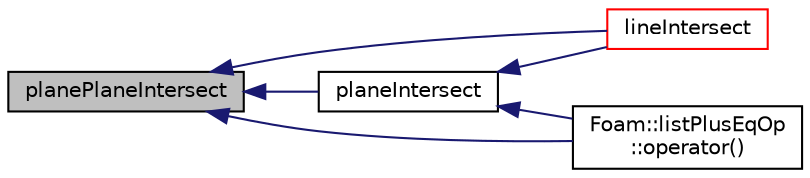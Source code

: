 digraph "planePlaneIntersect"
{
  bgcolor="transparent";
  edge [fontname="Helvetica",fontsize="10",labelfontname="Helvetica",labelfontsize="10"];
  node [fontname="Helvetica",fontsize="10",shape=record];
  rankdir="LR";
  Node733 [label="planePlaneIntersect",height=0.2,width=0.4,color="black", fillcolor="grey75", style="filled", fontcolor="black"];
  Node733 -> Node734 [dir="back",color="midnightblue",fontsize="10",style="solid",fontname="Helvetica"];
  Node734 [label="lineIntersect",height=0.2,width=0.4,color="red",URL="$a28725.html#ab6ba9bea12d6e3ddbf4d5c6cf9b6570b",tooltip="Return the cutting point between the plane and. "];
  Node733 -> Node737 [dir="back",color="midnightblue",fontsize="10",style="solid",fontname="Helvetica"];
  Node737 [label="Foam::listPlusEqOp\l::operator()",height=0.2,width=0.4,color="black",URL="$a25925.html#a2bca5855a51bffee2f0fe2aacc4aba10"];
  Node733 -> Node738 [dir="back",color="midnightblue",fontsize="10",style="solid",fontname="Helvetica"];
  Node738 [label="planeIntersect",height=0.2,width=0.4,color="black",URL="$a28725.html#ac7fe66682d1b70507e370d886af36dab",tooltip="Return the cutting line between this plane and another. "];
  Node738 -> Node734 [dir="back",color="midnightblue",fontsize="10",style="solid",fontname="Helvetica"];
  Node738 -> Node737 [dir="back",color="midnightblue",fontsize="10",style="solid",fontname="Helvetica"];
}
